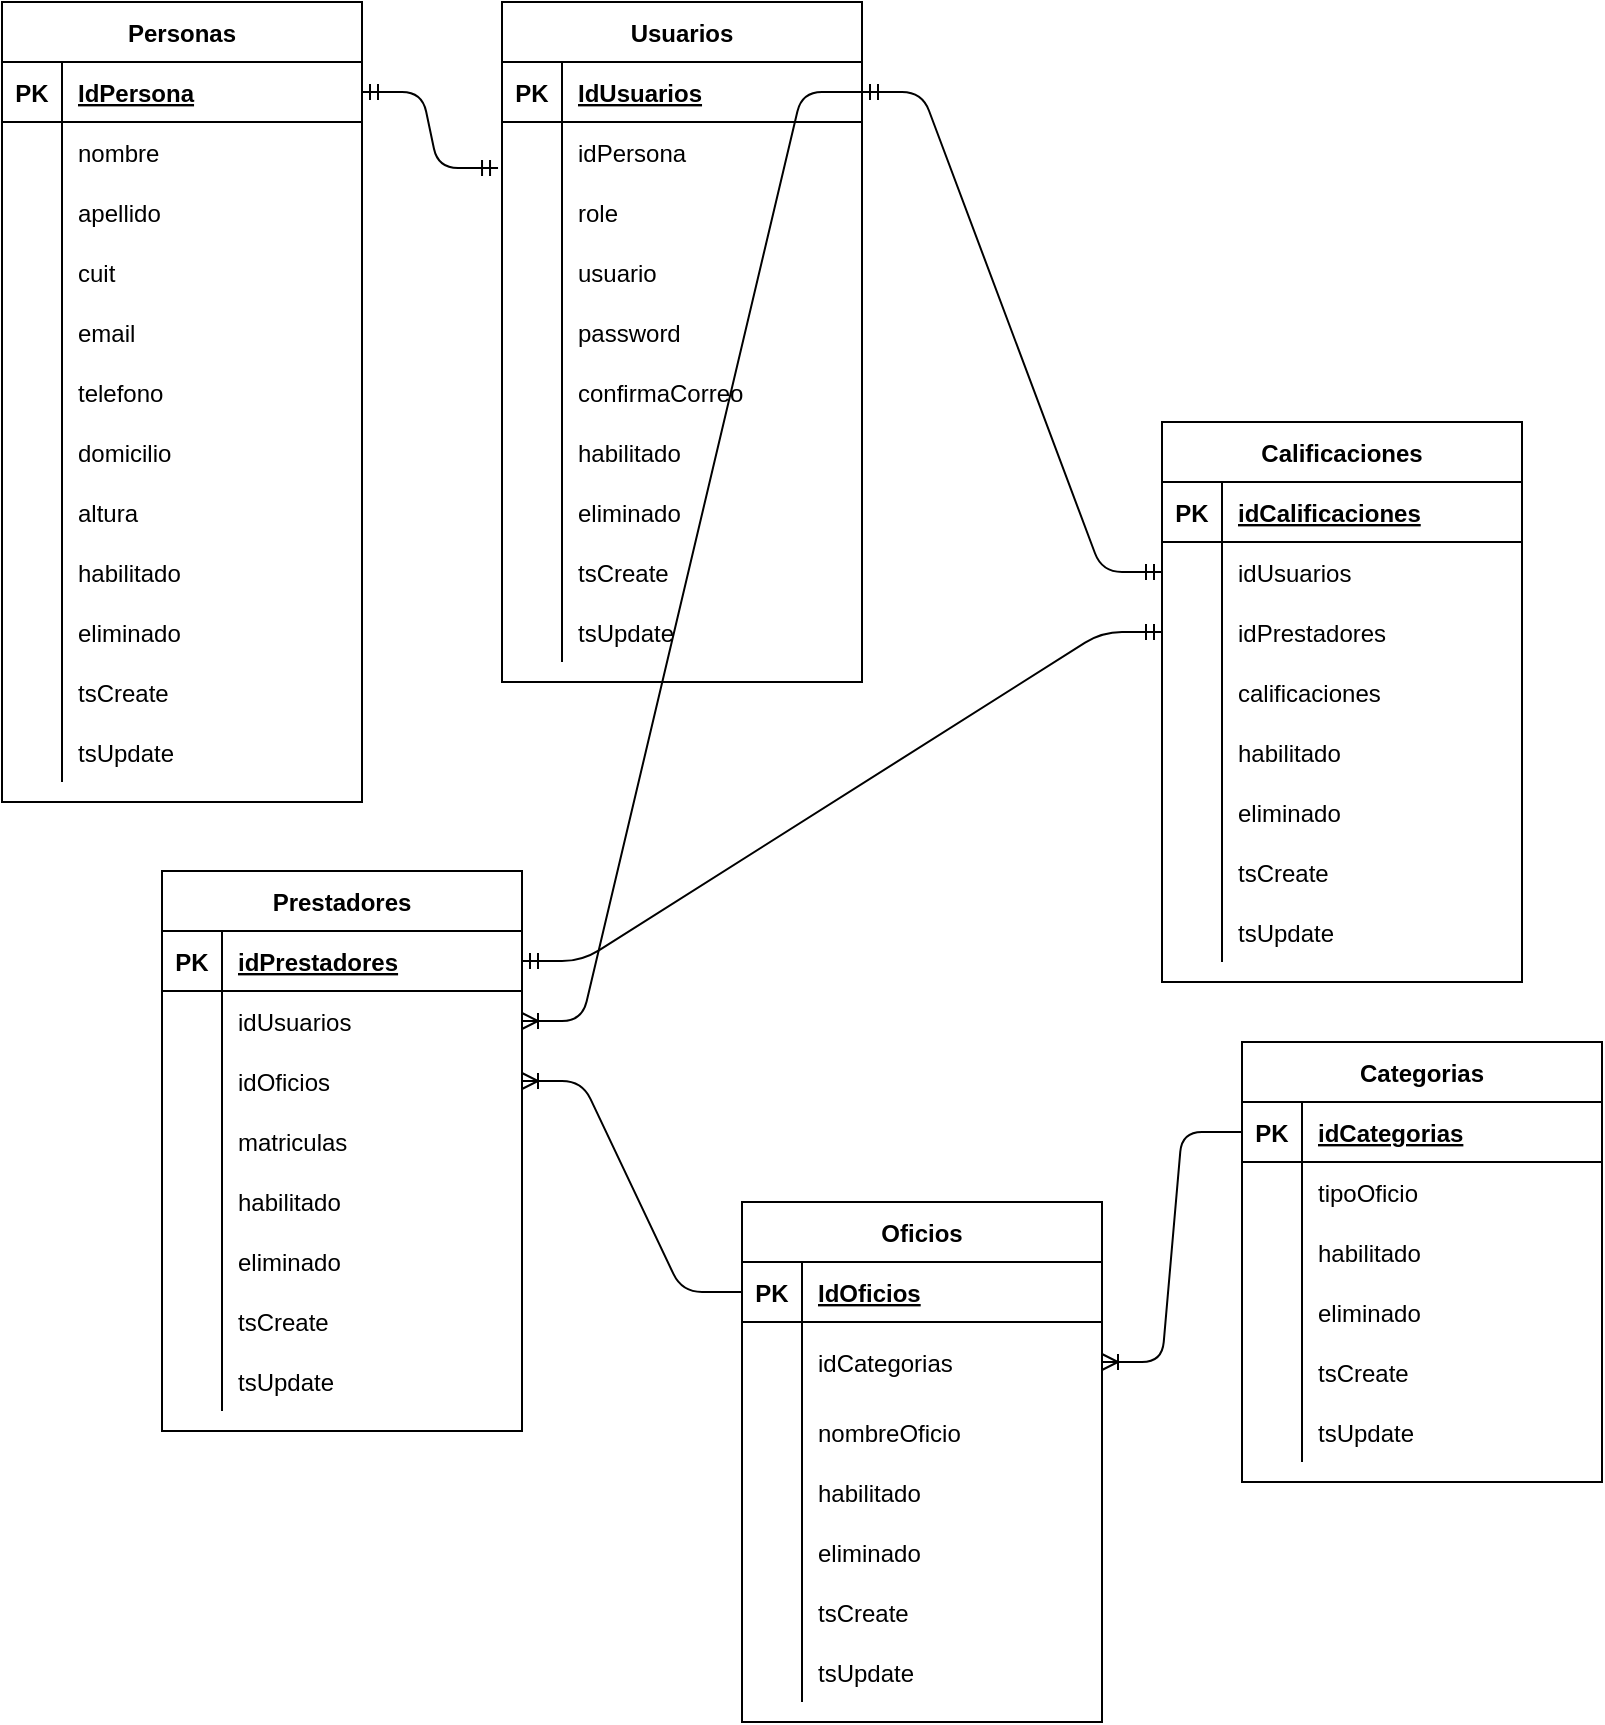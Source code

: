<mxfile version="13.7.9" type="device"><diagram id="ql0PR00mevCeCHxA01DZ" name="Page-1"><mxGraphModel dx="1136" dy="659" grid="1" gridSize="10" guides="1" tooltips="1" connect="1" arrows="1" fold="1" page="1" pageScale="1" pageWidth="827" pageHeight="1169" math="0" shadow="0"><root><mxCell id="0"/><mxCell id="1" parent="0"/><mxCell id="HSn3AcmFKeP-2-832_zC-177" value="" style="edgeStyle=entityRelationEdgeStyle;fontSize=12;html=1;endArrow=ERmandOne;startArrow=ERmandOne;exitX=1;exitY=0.5;exitDx=0;exitDy=0;entryX=-0.011;entryY=0.767;entryDx=0;entryDy=0;entryPerimeter=0;" parent="1" source="HSn3AcmFKeP-2-832_zC-3" target="HSn3AcmFKeP-2-832_zC-53" edge="1"><mxGeometry width="100" height="100" relative="1" as="geometry"><mxPoint x="360" y="580" as="sourcePoint"/><mxPoint x="460" y="480" as="targetPoint"/></mxGeometry></mxCell><mxCell id="HSn3AcmFKeP-2-832_zC-2" value="Personas" style="shape=table;startSize=30;container=1;collapsible=1;childLayout=tableLayout;fixedRows=1;rowLines=0;fontStyle=1;align=center;resizeLast=1;" parent="1" vertex="1"><mxGeometry x="20" y="10" width="180" height="400" as="geometry"/></mxCell><mxCell id="HSn3AcmFKeP-2-832_zC-3" value="" style="shape=partialRectangle;collapsible=0;dropTarget=0;pointerEvents=0;fillColor=none;top=0;left=0;bottom=1;right=0;points=[[0,0.5],[1,0.5]];portConstraint=eastwest;" parent="HSn3AcmFKeP-2-832_zC-2" vertex="1"><mxGeometry y="30" width="180" height="30" as="geometry"/></mxCell><mxCell id="HSn3AcmFKeP-2-832_zC-4" value="PK" style="shape=partialRectangle;connectable=0;fillColor=none;top=0;left=0;bottom=0;right=0;fontStyle=1;overflow=hidden;" parent="HSn3AcmFKeP-2-832_zC-3" vertex="1"><mxGeometry width="30" height="30" as="geometry"/></mxCell><mxCell id="HSn3AcmFKeP-2-832_zC-5" value="IdPersona" style="shape=partialRectangle;connectable=0;fillColor=none;top=0;left=0;bottom=0;right=0;align=left;spacingLeft=6;fontStyle=5;overflow=hidden;" parent="HSn3AcmFKeP-2-832_zC-3" vertex="1"><mxGeometry x="30" width="150" height="30" as="geometry"/></mxCell><mxCell id="HSn3AcmFKeP-2-832_zC-6" value="" style="shape=partialRectangle;collapsible=0;dropTarget=0;pointerEvents=0;fillColor=none;top=0;left=0;bottom=0;right=0;points=[[0,0.5],[1,0.5]];portConstraint=eastwest;" parent="HSn3AcmFKeP-2-832_zC-2" vertex="1"><mxGeometry y="60" width="180" height="30" as="geometry"/></mxCell><mxCell id="HSn3AcmFKeP-2-832_zC-7" value="" style="shape=partialRectangle;connectable=0;fillColor=none;top=0;left=0;bottom=0;right=0;editable=1;overflow=hidden;" parent="HSn3AcmFKeP-2-832_zC-6" vertex="1"><mxGeometry width="30" height="30" as="geometry"/></mxCell><mxCell id="HSn3AcmFKeP-2-832_zC-8" value="nombre" style="shape=partialRectangle;connectable=0;fillColor=none;top=0;left=0;bottom=0;right=0;align=left;spacingLeft=6;overflow=hidden;" parent="HSn3AcmFKeP-2-832_zC-6" vertex="1"><mxGeometry x="30" width="150" height="30" as="geometry"/></mxCell><mxCell id="HSn3AcmFKeP-2-832_zC-9" value="" style="shape=partialRectangle;collapsible=0;dropTarget=0;pointerEvents=0;fillColor=none;top=0;left=0;bottom=0;right=0;points=[[0,0.5],[1,0.5]];portConstraint=eastwest;" parent="HSn3AcmFKeP-2-832_zC-2" vertex="1"><mxGeometry y="90" width="180" height="30" as="geometry"/></mxCell><mxCell id="HSn3AcmFKeP-2-832_zC-10" value="" style="shape=partialRectangle;connectable=0;fillColor=none;top=0;left=0;bottom=0;right=0;editable=1;overflow=hidden;" parent="HSn3AcmFKeP-2-832_zC-9" vertex="1"><mxGeometry width="30" height="30" as="geometry"/></mxCell><mxCell id="HSn3AcmFKeP-2-832_zC-11" value="apellido" style="shape=partialRectangle;connectable=0;fillColor=none;top=0;left=0;bottom=0;right=0;align=left;spacingLeft=6;overflow=hidden;" parent="HSn3AcmFKeP-2-832_zC-9" vertex="1"><mxGeometry x="30" width="150" height="30" as="geometry"/></mxCell><mxCell id="Vcn-xQZLvSNArh7UvwFW-109" value="" style="shape=partialRectangle;collapsible=0;dropTarget=0;pointerEvents=0;fillColor=none;top=0;left=0;bottom=0;right=0;points=[[0,0.5],[1,0.5]];portConstraint=eastwest;" vertex="1" parent="HSn3AcmFKeP-2-832_zC-2"><mxGeometry y="120" width="180" height="30" as="geometry"/></mxCell><mxCell id="Vcn-xQZLvSNArh7UvwFW-110" value="" style="shape=partialRectangle;connectable=0;fillColor=none;top=0;left=0;bottom=0;right=0;editable=1;overflow=hidden;" vertex="1" parent="Vcn-xQZLvSNArh7UvwFW-109"><mxGeometry width="30" height="30" as="geometry"/></mxCell><mxCell id="Vcn-xQZLvSNArh7UvwFW-111" value="cuit" style="shape=partialRectangle;connectable=0;fillColor=none;top=0;left=0;bottom=0;right=0;align=left;spacingLeft=6;overflow=hidden;" vertex="1" parent="Vcn-xQZLvSNArh7UvwFW-109"><mxGeometry x="30" width="150" height="30" as="geometry"/></mxCell><mxCell id="HSn3AcmFKeP-2-832_zC-12" value="" style="shape=partialRectangle;collapsible=0;dropTarget=0;pointerEvents=0;fillColor=none;top=0;left=0;bottom=0;right=0;points=[[0,0.5],[1,0.5]];portConstraint=eastwest;" parent="HSn3AcmFKeP-2-832_zC-2" vertex="1"><mxGeometry y="150" width="180" height="30" as="geometry"/></mxCell><mxCell id="HSn3AcmFKeP-2-832_zC-13" value="" style="shape=partialRectangle;connectable=0;fillColor=none;top=0;left=0;bottom=0;right=0;editable=1;overflow=hidden;" parent="HSn3AcmFKeP-2-832_zC-12" vertex="1"><mxGeometry width="30" height="30" as="geometry"/></mxCell><mxCell id="HSn3AcmFKeP-2-832_zC-14" value="email" style="shape=partialRectangle;connectable=0;fillColor=none;top=0;left=0;bottom=0;right=0;align=left;spacingLeft=6;overflow=hidden;" parent="HSn3AcmFKeP-2-832_zC-12" vertex="1"><mxGeometry x="30" width="150" height="30" as="geometry"/></mxCell><mxCell id="HSn3AcmFKeP-2-832_zC-15" value="" style="shape=partialRectangle;collapsible=0;dropTarget=0;pointerEvents=0;fillColor=none;top=0;left=0;bottom=0;right=0;points=[[0,0.5],[1,0.5]];portConstraint=eastwest;" parent="HSn3AcmFKeP-2-832_zC-2" vertex="1"><mxGeometry y="180" width="180" height="30" as="geometry"/></mxCell><mxCell id="HSn3AcmFKeP-2-832_zC-16" value="" style="shape=partialRectangle;connectable=0;fillColor=none;top=0;left=0;bottom=0;right=0;editable=1;overflow=hidden;" parent="HSn3AcmFKeP-2-832_zC-15" vertex="1"><mxGeometry width="30" height="30" as="geometry"/></mxCell><mxCell id="HSn3AcmFKeP-2-832_zC-17" value="telefono" style="shape=partialRectangle;connectable=0;fillColor=none;top=0;left=0;bottom=0;right=0;align=left;spacingLeft=6;overflow=hidden;" parent="HSn3AcmFKeP-2-832_zC-15" vertex="1"><mxGeometry x="30" width="150" height="30" as="geometry"/></mxCell><mxCell id="HSn3AcmFKeP-2-832_zC-34" value="" style="shape=partialRectangle;collapsible=0;dropTarget=0;pointerEvents=0;fillColor=none;top=0;left=0;bottom=0;right=0;points=[[0,0.5],[1,0.5]];portConstraint=eastwest;" parent="HSn3AcmFKeP-2-832_zC-2" vertex="1"><mxGeometry y="210" width="180" height="30" as="geometry"/></mxCell><mxCell id="HSn3AcmFKeP-2-832_zC-35" value="" style="shape=partialRectangle;connectable=0;fillColor=none;top=0;left=0;bottom=0;right=0;editable=1;overflow=hidden;" parent="HSn3AcmFKeP-2-832_zC-34" vertex="1"><mxGeometry width="30" height="30" as="geometry"/></mxCell><mxCell id="HSn3AcmFKeP-2-832_zC-36" value="domicilio" style="shape=partialRectangle;connectable=0;fillColor=none;top=0;left=0;bottom=0;right=0;align=left;spacingLeft=6;overflow=hidden;" parent="HSn3AcmFKeP-2-832_zC-34" vertex="1"><mxGeometry x="30" width="150" height="30" as="geometry"/></mxCell><mxCell id="Vcn-xQZLvSNArh7UvwFW-31" value="" style="shape=partialRectangle;collapsible=0;dropTarget=0;pointerEvents=0;fillColor=none;top=0;left=0;bottom=0;right=0;points=[[0,0.5],[1,0.5]];portConstraint=eastwest;" vertex="1" parent="HSn3AcmFKeP-2-832_zC-2"><mxGeometry y="240" width="180" height="30" as="geometry"/></mxCell><mxCell id="Vcn-xQZLvSNArh7UvwFW-32" value="" style="shape=partialRectangle;connectable=0;fillColor=none;top=0;left=0;bottom=0;right=0;editable=1;overflow=hidden;" vertex="1" parent="Vcn-xQZLvSNArh7UvwFW-31"><mxGeometry width="30" height="30" as="geometry"/></mxCell><mxCell id="Vcn-xQZLvSNArh7UvwFW-33" value="altura" style="shape=partialRectangle;connectable=0;fillColor=none;top=0;left=0;bottom=0;right=0;align=left;spacingLeft=6;overflow=hidden;" vertex="1" parent="Vcn-xQZLvSNArh7UvwFW-31"><mxGeometry x="30" width="150" height="30" as="geometry"/></mxCell><mxCell id="HSn3AcmFKeP-2-832_zC-80" value="" style="shape=partialRectangle;collapsible=0;dropTarget=0;pointerEvents=0;fillColor=none;top=0;left=0;bottom=0;right=0;points=[[0,0.5],[1,0.5]];portConstraint=eastwest;" parent="HSn3AcmFKeP-2-832_zC-2" vertex="1"><mxGeometry y="270" width="180" height="30" as="geometry"/></mxCell><mxCell id="HSn3AcmFKeP-2-832_zC-81" value="" style="shape=partialRectangle;connectable=0;fillColor=none;top=0;left=0;bottom=0;right=0;editable=1;overflow=hidden;" parent="HSn3AcmFKeP-2-832_zC-80" vertex="1"><mxGeometry width="30" height="30" as="geometry"/></mxCell><mxCell id="HSn3AcmFKeP-2-832_zC-82" value="habilitado" style="shape=partialRectangle;connectable=0;fillColor=none;top=0;left=0;bottom=0;right=0;align=left;spacingLeft=6;overflow=hidden;" parent="HSn3AcmFKeP-2-832_zC-80" vertex="1"><mxGeometry x="30" width="150" height="30" as="geometry"/></mxCell><mxCell id="HSn3AcmFKeP-2-832_zC-37" value="" style="shape=partialRectangle;collapsible=0;dropTarget=0;pointerEvents=0;fillColor=none;top=0;left=0;bottom=0;right=0;points=[[0,0.5],[1,0.5]];portConstraint=eastwest;" parent="HSn3AcmFKeP-2-832_zC-2" vertex="1"><mxGeometry y="300" width="180" height="30" as="geometry"/></mxCell><mxCell id="HSn3AcmFKeP-2-832_zC-38" value="" style="shape=partialRectangle;connectable=0;fillColor=none;top=0;left=0;bottom=0;right=0;editable=1;overflow=hidden;" parent="HSn3AcmFKeP-2-832_zC-37" vertex="1"><mxGeometry width="30" height="30" as="geometry"/></mxCell><mxCell id="HSn3AcmFKeP-2-832_zC-39" value="eliminado" style="shape=partialRectangle;connectable=0;fillColor=none;top=0;left=0;bottom=0;right=0;align=left;spacingLeft=6;overflow=hidden;" parent="HSn3AcmFKeP-2-832_zC-37" vertex="1"><mxGeometry x="30" width="150" height="30" as="geometry"/></mxCell><mxCell id="HSn3AcmFKeP-2-832_zC-40" value="" style="shape=partialRectangle;collapsible=0;dropTarget=0;pointerEvents=0;fillColor=none;top=0;left=0;bottom=0;right=0;points=[[0,0.5],[1,0.5]];portConstraint=eastwest;" parent="HSn3AcmFKeP-2-832_zC-2" vertex="1"><mxGeometry y="330" width="180" height="30" as="geometry"/></mxCell><mxCell id="HSn3AcmFKeP-2-832_zC-41" value="" style="shape=partialRectangle;connectable=0;fillColor=none;top=0;left=0;bottom=0;right=0;editable=1;overflow=hidden;" parent="HSn3AcmFKeP-2-832_zC-40" vertex="1"><mxGeometry width="30" height="30" as="geometry"/></mxCell><mxCell id="HSn3AcmFKeP-2-832_zC-42" value="tsCreate" style="shape=partialRectangle;connectable=0;fillColor=none;top=0;left=0;bottom=0;right=0;align=left;spacingLeft=6;overflow=hidden;" parent="HSn3AcmFKeP-2-832_zC-40" vertex="1"><mxGeometry x="30" width="150" height="30" as="geometry"/></mxCell><mxCell id="HSn3AcmFKeP-2-832_zC-43" value="" style="shape=partialRectangle;collapsible=0;dropTarget=0;pointerEvents=0;fillColor=none;top=0;left=0;bottom=0;right=0;points=[[0,0.5],[1,0.5]];portConstraint=eastwest;" parent="HSn3AcmFKeP-2-832_zC-2" vertex="1"><mxGeometry y="360" width="180" height="30" as="geometry"/></mxCell><mxCell id="HSn3AcmFKeP-2-832_zC-44" value="" style="shape=partialRectangle;connectable=0;fillColor=none;top=0;left=0;bottom=0;right=0;editable=1;overflow=hidden;" parent="HSn3AcmFKeP-2-832_zC-43" vertex="1"><mxGeometry width="30" height="30" as="geometry"/></mxCell><mxCell id="HSn3AcmFKeP-2-832_zC-45" value="tsUpdate" style="shape=partialRectangle;connectable=0;fillColor=none;top=0;left=0;bottom=0;right=0;align=left;spacingLeft=6;overflow=hidden;" parent="HSn3AcmFKeP-2-832_zC-43" vertex="1"><mxGeometry x="30" width="150" height="30" as="geometry"/></mxCell><mxCell id="HSn3AcmFKeP-2-832_zC-49" value="Usuarios" style="shape=table;startSize=30;container=1;collapsible=1;childLayout=tableLayout;fixedRows=1;rowLines=0;fontStyle=1;align=center;resizeLast=1;" parent="1" vertex="1"><mxGeometry x="270" y="10" width="180" height="340" as="geometry"/></mxCell><mxCell id="HSn3AcmFKeP-2-832_zC-50" value="" style="shape=partialRectangle;collapsible=0;dropTarget=0;pointerEvents=0;fillColor=none;top=0;left=0;bottom=1;right=0;points=[[0,0.5],[1,0.5]];portConstraint=eastwest;" parent="HSn3AcmFKeP-2-832_zC-49" vertex="1"><mxGeometry y="30" width="180" height="30" as="geometry"/></mxCell><mxCell id="HSn3AcmFKeP-2-832_zC-51" value="PK" style="shape=partialRectangle;connectable=0;fillColor=none;top=0;left=0;bottom=0;right=0;fontStyle=1;overflow=hidden;" parent="HSn3AcmFKeP-2-832_zC-50" vertex="1"><mxGeometry width="30" height="30" as="geometry"/></mxCell><mxCell id="HSn3AcmFKeP-2-832_zC-52" value="IdUsuarios" style="shape=partialRectangle;connectable=0;fillColor=none;top=0;left=0;bottom=0;right=0;align=left;spacingLeft=6;fontStyle=5;overflow=hidden;" parent="HSn3AcmFKeP-2-832_zC-50" vertex="1"><mxGeometry x="30" width="150" height="30" as="geometry"/></mxCell><mxCell id="HSn3AcmFKeP-2-832_zC-53" value="" style="shape=partialRectangle;collapsible=0;dropTarget=0;pointerEvents=0;fillColor=none;top=0;left=0;bottom=0;right=0;points=[[0,0.5],[1,0.5]];portConstraint=eastwest;" parent="HSn3AcmFKeP-2-832_zC-49" vertex="1"><mxGeometry y="60" width="180" height="30" as="geometry"/></mxCell><mxCell id="HSn3AcmFKeP-2-832_zC-54" value="" style="shape=partialRectangle;connectable=0;fillColor=none;top=0;left=0;bottom=0;right=0;editable=1;overflow=hidden;" parent="HSn3AcmFKeP-2-832_zC-53" vertex="1"><mxGeometry width="30" height="30" as="geometry"/></mxCell><mxCell id="HSn3AcmFKeP-2-832_zC-55" value="idPersona" style="shape=partialRectangle;connectable=0;fillColor=none;top=0;left=0;bottom=0;right=0;align=left;spacingLeft=6;overflow=hidden;" parent="HSn3AcmFKeP-2-832_zC-53" vertex="1"><mxGeometry x="30" width="150" height="30" as="geometry"/></mxCell><mxCell id="HSn3AcmFKeP-2-832_zC-56" value="" style="shape=partialRectangle;collapsible=0;dropTarget=0;pointerEvents=0;fillColor=none;top=0;left=0;bottom=0;right=0;points=[[0,0.5],[1,0.5]];portConstraint=eastwest;" parent="HSn3AcmFKeP-2-832_zC-49" vertex="1"><mxGeometry y="90" width="180" height="30" as="geometry"/></mxCell><mxCell id="HSn3AcmFKeP-2-832_zC-57" value="" style="shape=partialRectangle;connectable=0;fillColor=none;top=0;left=0;bottom=0;right=0;editable=1;overflow=hidden;" parent="HSn3AcmFKeP-2-832_zC-56" vertex="1"><mxGeometry width="30" height="30" as="geometry"/></mxCell><mxCell id="HSn3AcmFKeP-2-832_zC-58" value="role" style="shape=partialRectangle;connectable=0;fillColor=none;top=0;left=0;bottom=0;right=0;align=left;spacingLeft=6;overflow=hidden;" parent="HSn3AcmFKeP-2-832_zC-56" vertex="1"><mxGeometry x="30" width="150" height="30" as="geometry"/></mxCell><mxCell id="HSn3AcmFKeP-2-832_zC-59" value="" style="shape=partialRectangle;collapsible=0;dropTarget=0;pointerEvents=0;fillColor=none;top=0;left=0;bottom=0;right=0;points=[[0,0.5],[1,0.5]];portConstraint=eastwest;" parent="HSn3AcmFKeP-2-832_zC-49" vertex="1"><mxGeometry y="120" width="180" height="30" as="geometry"/></mxCell><mxCell id="HSn3AcmFKeP-2-832_zC-60" value="" style="shape=partialRectangle;connectable=0;fillColor=none;top=0;left=0;bottom=0;right=0;editable=1;overflow=hidden;" parent="HSn3AcmFKeP-2-832_zC-59" vertex="1"><mxGeometry width="30" height="30" as="geometry"/></mxCell><mxCell id="HSn3AcmFKeP-2-832_zC-61" value="usuario" style="shape=partialRectangle;connectable=0;fillColor=none;top=0;left=0;bottom=0;right=0;align=left;spacingLeft=6;overflow=hidden;" parent="HSn3AcmFKeP-2-832_zC-59" vertex="1"><mxGeometry x="30" width="150" height="30" as="geometry"/></mxCell><mxCell id="HSn3AcmFKeP-2-832_zC-62" value="" style="shape=partialRectangle;collapsible=0;dropTarget=0;pointerEvents=0;fillColor=none;top=0;left=0;bottom=0;right=0;points=[[0,0.5],[1,0.5]];portConstraint=eastwest;" parent="HSn3AcmFKeP-2-832_zC-49" vertex="1"><mxGeometry y="150" width="180" height="30" as="geometry"/></mxCell><mxCell id="HSn3AcmFKeP-2-832_zC-63" value="" style="shape=partialRectangle;connectable=0;fillColor=none;top=0;left=0;bottom=0;right=0;editable=1;overflow=hidden;" parent="HSn3AcmFKeP-2-832_zC-62" vertex="1"><mxGeometry width="30" height="30" as="geometry"/></mxCell><mxCell id="HSn3AcmFKeP-2-832_zC-64" value="password" style="shape=partialRectangle;connectable=0;fillColor=none;top=0;left=0;bottom=0;right=0;align=left;spacingLeft=6;overflow=hidden;" parent="HSn3AcmFKeP-2-832_zC-62" vertex="1"><mxGeometry x="30" width="150" height="30" as="geometry"/></mxCell><mxCell id="HSn3AcmFKeP-2-832_zC-65" value="" style="shape=partialRectangle;collapsible=0;dropTarget=0;pointerEvents=0;fillColor=none;top=0;left=0;bottom=0;right=0;points=[[0,0.5],[1,0.5]];portConstraint=eastwest;" parent="HSn3AcmFKeP-2-832_zC-49" vertex="1"><mxGeometry y="180" width="180" height="30" as="geometry"/></mxCell><mxCell id="HSn3AcmFKeP-2-832_zC-66" value="" style="shape=partialRectangle;connectable=0;fillColor=none;top=0;left=0;bottom=0;right=0;editable=1;overflow=hidden;" parent="HSn3AcmFKeP-2-832_zC-65" vertex="1"><mxGeometry width="30" height="30" as="geometry"/></mxCell><mxCell id="HSn3AcmFKeP-2-832_zC-67" value="confirmaCorreo" style="shape=partialRectangle;connectable=0;fillColor=none;top=0;left=0;bottom=0;right=0;align=left;spacingLeft=6;overflow=hidden;" parent="HSn3AcmFKeP-2-832_zC-65" vertex="1"><mxGeometry x="30" width="150" height="30" as="geometry"/></mxCell><mxCell id="Vcn-xQZLvSNArh7UvwFW-1" value="" style="shape=partialRectangle;collapsible=0;dropTarget=0;pointerEvents=0;fillColor=none;top=0;left=0;bottom=0;right=0;points=[[0,0.5],[1,0.5]];portConstraint=eastwest;" vertex="1" parent="HSn3AcmFKeP-2-832_zC-49"><mxGeometry y="210" width="180" height="30" as="geometry"/></mxCell><mxCell id="Vcn-xQZLvSNArh7UvwFW-2" value="" style="shape=partialRectangle;connectable=0;fillColor=none;top=0;left=0;bottom=0;right=0;editable=1;overflow=hidden;" vertex="1" parent="Vcn-xQZLvSNArh7UvwFW-1"><mxGeometry width="30" height="30" as="geometry"/></mxCell><mxCell id="Vcn-xQZLvSNArh7UvwFW-3" value="habilitado" style="shape=partialRectangle;connectable=0;fillColor=none;top=0;left=0;bottom=0;right=0;align=left;spacingLeft=6;overflow=hidden;" vertex="1" parent="Vcn-xQZLvSNArh7UvwFW-1"><mxGeometry x="30" width="150" height="30" as="geometry"/></mxCell><mxCell id="HSn3AcmFKeP-2-832_zC-68" value="" style="shape=partialRectangle;collapsible=0;dropTarget=0;pointerEvents=0;fillColor=none;top=0;left=0;bottom=0;right=0;points=[[0,0.5],[1,0.5]];portConstraint=eastwest;" parent="HSn3AcmFKeP-2-832_zC-49" vertex="1"><mxGeometry y="240" width="180" height="30" as="geometry"/></mxCell><mxCell id="HSn3AcmFKeP-2-832_zC-69" value="" style="shape=partialRectangle;connectable=0;fillColor=none;top=0;left=0;bottom=0;right=0;editable=1;overflow=hidden;" parent="HSn3AcmFKeP-2-832_zC-68" vertex="1"><mxGeometry width="30" height="30" as="geometry"/></mxCell><mxCell id="HSn3AcmFKeP-2-832_zC-70" value="eliminado" style="shape=partialRectangle;connectable=0;fillColor=none;top=0;left=0;bottom=0;right=0;align=left;spacingLeft=6;overflow=hidden;" parent="HSn3AcmFKeP-2-832_zC-68" vertex="1"><mxGeometry x="30" width="150" height="30" as="geometry"/></mxCell><mxCell id="HSn3AcmFKeP-2-832_zC-71" value="" style="shape=partialRectangle;collapsible=0;dropTarget=0;pointerEvents=0;fillColor=none;top=0;left=0;bottom=0;right=0;points=[[0,0.5],[1,0.5]];portConstraint=eastwest;" parent="HSn3AcmFKeP-2-832_zC-49" vertex="1"><mxGeometry y="270" width="180" height="30" as="geometry"/></mxCell><mxCell id="HSn3AcmFKeP-2-832_zC-72" value="" style="shape=partialRectangle;connectable=0;fillColor=none;top=0;left=0;bottom=0;right=0;editable=1;overflow=hidden;" parent="HSn3AcmFKeP-2-832_zC-71" vertex="1"><mxGeometry width="30" height="30" as="geometry"/></mxCell><mxCell id="HSn3AcmFKeP-2-832_zC-73" value="tsCreate" style="shape=partialRectangle;connectable=0;fillColor=none;top=0;left=0;bottom=0;right=0;align=left;spacingLeft=6;overflow=hidden;" parent="HSn3AcmFKeP-2-832_zC-71" vertex="1"><mxGeometry x="30" width="150" height="30" as="geometry"/></mxCell><mxCell id="HSn3AcmFKeP-2-832_zC-74" value="" style="shape=partialRectangle;collapsible=0;dropTarget=0;pointerEvents=0;fillColor=none;top=0;left=0;bottom=0;right=0;points=[[0,0.5],[1,0.5]];portConstraint=eastwest;" parent="HSn3AcmFKeP-2-832_zC-49" vertex="1"><mxGeometry y="300" width="180" height="30" as="geometry"/></mxCell><mxCell id="HSn3AcmFKeP-2-832_zC-75" value="" style="shape=partialRectangle;connectable=0;fillColor=none;top=0;left=0;bottom=0;right=0;editable=1;overflow=hidden;" parent="HSn3AcmFKeP-2-832_zC-74" vertex="1"><mxGeometry width="30" height="30" as="geometry"/></mxCell><mxCell id="HSn3AcmFKeP-2-832_zC-76" value="tsUpdate" style="shape=partialRectangle;connectable=0;fillColor=none;top=0;left=0;bottom=0;right=0;align=left;spacingLeft=6;overflow=hidden;" parent="HSn3AcmFKeP-2-832_zC-74" vertex="1"><mxGeometry x="30" width="150" height="30" as="geometry"/></mxCell><mxCell id="Vcn-xQZLvSNArh7UvwFW-59" value="" style="edgeStyle=entityRelationEdgeStyle;fontSize=12;html=1;endArrow=ERoneToMany;" edge="1" parent="1" source="HSn3AcmFKeP-2-832_zC-116" target="Vcn-xQZLvSNArh7UvwFW-41"><mxGeometry width="100" height="100" relative="1" as="geometry"><mxPoint x="360" y="770" as="sourcePoint"/><mxPoint x="460" y="670" as="targetPoint"/></mxGeometry></mxCell><mxCell id="Vcn-xQZLvSNArh7UvwFW-108" value="" style="edgeStyle=entityRelationEdgeStyle;fontSize=12;html=1;endArrow=ERoneToMany;exitX=1;exitY=0.5;exitDx=0;exitDy=0;" edge="1" parent="1" source="HSn3AcmFKeP-2-832_zC-50" target="Vcn-xQZLvSNArh7UvwFW-71"><mxGeometry width="100" height="100" relative="1" as="geometry"><mxPoint x="360" y="360" as="sourcePoint"/><mxPoint x="460" y="260" as="targetPoint"/></mxGeometry></mxCell><mxCell id="Vcn-xQZLvSNArh7UvwFW-67" value="Prestadores" style="shape=table;startSize=30;container=1;collapsible=1;childLayout=tableLayout;fixedRows=1;rowLines=0;fontStyle=1;align=center;resizeLast=1;" vertex="1" parent="1"><mxGeometry x="100" y="444.5" width="180" height="280" as="geometry"/></mxCell><mxCell id="Vcn-xQZLvSNArh7UvwFW-68" value="" style="shape=partialRectangle;collapsible=0;dropTarget=0;pointerEvents=0;fillColor=none;top=0;left=0;bottom=1;right=0;points=[[0,0.5],[1,0.5]];portConstraint=eastwest;" vertex="1" parent="Vcn-xQZLvSNArh7UvwFW-67"><mxGeometry y="30" width="180" height="30" as="geometry"/></mxCell><mxCell id="Vcn-xQZLvSNArh7UvwFW-69" value="PK" style="shape=partialRectangle;connectable=0;fillColor=none;top=0;left=0;bottom=0;right=0;fontStyle=1;overflow=hidden;" vertex="1" parent="Vcn-xQZLvSNArh7UvwFW-68"><mxGeometry width="30" height="30" as="geometry"/></mxCell><mxCell id="Vcn-xQZLvSNArh7UvwFW-70" value="idPrestadores" style="shape=partialRectangle;connectable=0;fillColor=none;top=0;left=0;bottom=0;right=0;align=left;spacingLeft=6;fontStyle=5;overflow=hidden;" vertex="1" parent="Vcn-xQZLvSNArh7UvwFW-68"><mxGeometry x="30" width="150" height="30" as="geometry"/></mxCell><mxCell id="Vcn-xQZLvSNArh7UvwFW-71" value="" style="shape=partialRectangle;collapsible=0;dropTarget=0;pointerEvents=0;fillColor=none;top=0;left=0;bottom=0;right=0;points=[[0,0.5],[1,0.5]];portConstraint=eastwest;" vertex="1" parent="Vcn-xQZLvSNArh7UvwFW-67"><mxGeometry y="60" width="180" height="30" as="geometry"/></mxCell><mxCell id="Vcn-xQZLvSNArh7UvwFW-72" value="" style="shape=partialRectangle;connectable=0;fillColor=none;top=0;left=0;bottom=0;right=0;editable=1;overflow=hidden;" vertex="1" parent="Vcn-xQZLvSNArh7UvwFW-71"><mxGeometry width="30" height="30" as="geometry"/></mxCell><mxCell id="Vcn-xQZLvSNArh7UvwFW-73" value="idUsuarios" style="shape=partialRectangle;connectable=0;fillColor=none;top=0;left=0;bottom=0;right=0;align=left;spacingLeft=6;overflow=hidden;" vertex="1" parent="Vcn-xQZLvSNArh7UvwFW-71"><mxGeometry x="30" width="150" height="30" as="geometry"/></mxCell><mxCell id="Vcn-xQZLvSNArh7UvwFW-74" value="" style="shape=partialRectangle;collapsible=0;dropTarget=0;pointerEvents=0;fillColor=none;top=0;left=0;bottom=0;right=0;points=[[0,0.5],[1,0.5]];portConstraint=eastwest;" vertex="1" parent="Vcn-xQZLvSNArh7UvwFW-67"><mxGeometry y="90" width="180" height="30" as="geometry"/></mxCell><mxCell id="Vcn-xQZLvSNArh7UvwFW-75" value="" style="shape=partialRectangle;connectable=0;fillColor=none;top=0;left=0;bottom=0;right=0;editable=1;overflow=hidden;" vertex="1" parent="Vcn-xQZLvSNArh7UvwFW-74"><mxGeometry width="30" height="30" as="geometry"/></mxCell><mxCell id="Vcn-xQZLvSNArh7UvwFW-76" value="idOficios" style="shape=partialRectangle;connectable=0;fillColor=none;top=0;left=0;bottom=0;right=0;align=left;spacingLeft=6;overflow=hidden;" vertex="1" parent="Vcn-xQZLvSNArh7UvwFW-74"><mxGeometry x="30" width="150" height="30" as="geometry"/></mxCell><mxCell id="Vcn-xQZLvSNArh7UvwFW-101" value="" style="shape=partialRectangle;collapsible=0;dropTarget=0;pointerEvents=0;fillColor=none;top=0;left=0;bottom=0;right=0;points=[[0,0.5],[1,0.5]];portConstraint=eastwest;" vertex="1" parent="Vcn-xQZLvSNArh7UvwFW-67"><mxGeometry y="120" width="180" height="30" as="geometry"/></mxCell><mxCell id="Vcn-xQZLvSNArh7UvwFW-102" value="" style="shape=partialRectangle;connectable=0;fillColor=none;top=0;left=0;bottom=0;right=0;editable=1;overflow=hidden;" vertex="1" parent="Vcn-xQZLvSNArh7UvwFW-101"><mxGeometry width="30" height="30" as="geometry"/></mxCell><mxCell id="Vcn-xQZLvSNArh7UvwFW-103" value="matriculas" style="shape=partialRectangle;connectable=0;fillColor=none;top=0;left=0;bottom=0;right=0;align=left;spacingLeft=6;overflow=hidden;" vertex="1" parent="Vcn-xQZLvSNArh7UvwFW-101"><mxGeometry x="30" width="150" height="30" as="geometry"/></mxCell><mxCell id="Vcn-xQZLvSNArh7UvwFW-80" value="" style="shape=partialRectangle;collapsible=0;dropTarget=0;pointerEvents=0;fillColor=none;top=0;left=0;bottom=0;right=0;points=[[0,0.5],[1,0.5]];portConstraint=eastwest;" vertex="1" parent="Vcn-xQZLvSNArh7UvwFW-67"><mxGeometry y="150" width="180" height="30" as="geometry"/></mxCell><mxCell id="Vcn-xQZLvSNArh7UvwFW-81" value="" style="shape=partialRectangle;connectable=0;fillColor=none;top=0;left=0;bottom=0;right=0;editable=1;overflow=hidden;" vertex="1" parent="Vcn-xQZLvSNArh7UvwFW-80"><mxGeometry width="30" height="30" as="geometry"/></mxCell><mxCell id="Vcn-xQZLvSNArh7UvwFW-82" value="habilitado" style="shape=partialRectangle;connectable=0;fillColor=none;top=0;left=0;bottom=0;right=0;align=left;spacingLeft=6;overflow=hidden;" vertex="1" parent="Vcn-xQZLvSNArh7UvwFW-80"><mxGeometry x="30" width="150" height="30" as="geometry"/></mxCell><mxCell id="Vcn-xQZLvSNArh7UvwFW-83" value="" style="shape=partialRectangle;collapsible=0;dropTarget=0;pointerEvents=0;fillColor=none;top=0;left=0;bottom=0;right=0;points=[[0,0.5],[1,0.5]];portConstraint=eastwest;" vertex="1" parent="Vcn-xQZLvSNArh7UvwFW-67"><mxGeometry y="180" width="180" height="30" as="geometry"/></mxCell><mxCell id="Vcn-xQZLvSNArh7UvwFW-84" value="" style="shape=partialRectangle;connectable=0;fillColor=none;top=0;left=0;bottom=0;right=0;editable=1;overflow=hidden;" vertex="1" parent="Vcn-xQZLvSNArh7UvwFW-83"><mxGeometry width="30" height="30" as="geometry"/></mxCell><mxCell id="Vcn-xQZLvSNArh7UvwFW-85" value="eliminado" style="shape=partialRectangle;connectable=0;fillColor=none;top=0;left=0;bottom=0;right=0;align=left;spacingLeft=6;overflow=hidden;" vertex="1" parent="Vcn-xQZLvSNArh7UvwFW-83"><mxGeometry x="30" width="150" height="30" as="geometry"/></mxCell><mxCell id="Vcn-xQZLvSNArh7UvwFW-86" value="" style="shape=partialRectangle;collapsible=0;dropTarget=0;pointerEvents=0;fillColor=none;top=0;left=0;bottom=0;right=0;points=[[0,0.5],[1,0.5]];portConstraint=eastwest;" vertex="1" parent="Vcn-xQZLvSNArh7UvwFW-67"><mxGeometry y="210" width="180" height="30" as="geometry"/></mxCell><mxCell id="Vcn-xQZLvSNArh7UvwFW-87" value="" style="shape=partialRectangle;connectable=0;fillColor=none;top=0;left=0;bottom=0;right=0;editable=1;overflow=hidden;" vertex="1" parent="Vcn-xQZLvSNArh7UvwFW-86"><mxGeometry width="30" height="30" as="geometry"/></mxCell><mxCell id="Vcn-xQZLvSNArh7UvwFW-88" value="tsCreate" style="shape=partialRectangle;connectable=0;fillColor=none;top=0;left=0;bottom=0;right=0;align=left;spacingLeft=6;overflow=hidden;" vertex="1" parent="Vcn-xQZLvSNArh7UvwFW-86"><mxGeometry x="30" width="150" height="30" as="geometry"/></mxCell><mxCell id="Vcn-xQZLvSNArh7UvwFW-89" value="" style="shape=partialRectangle;collapsible=0;dropTarget=0;pointerEvents=0;fillColor=none;top=0;left=0;bottom=0;right=0;points=[[0,0.5],[1,0.5]];portConstraint=eastwest;" vertex="1" parent="Vcn-xQZLvSNArh7UvwFW-67"><mxGeometry y="240" width="180" height="30" as="geometry"/></mxCell><mxCell id="Vcn-xQZLvSNArh7UvwFW-90" value="" style="shape=partialRectangle;connectable=0;fillColor=none;top=0;left=0;bottom=0;right=0;editable=1;overflow=hidden;" vertex="1" parent="Vcn-xQZLvSNArh7UvwFW-89"><mxGeometry width="30" height="30" as="geometry"/></mxCell><mxCell id="Vcn-xQZLvSNArh7UvwFW-91" value="tsUpdate" style="shape=partialRectangle;connectable=0;fillColor=none;top=0;left=0;bottom=0;right=0;align=left;spacingLeft=6;overflow=hidden;" vertex="1" parent="Vcn-xQZLvSNArh7UvwFW-89"><mxGeometry x="30" width="150" height="30" as="geometry"/></mxCell><mxCell id="Vcn-xQZLvSNArh7UvwFW-112" value="" style="edgeStyle=entityRelationEdgeStyle;fontSize=12;html=1;endArrow=ERoneToMany;" edge="1" parent="1" source="Vcn-xQZLvSNArh7UvwFW-105" target="Vcn-xQZLvSNArh7UvwFW-74"><mxGeometry width="100" height="100" relative="1" as="geometry"><mxPoint x="360" y="740" as="sourcePoint"/><mxPoint x="460" y="640" as="targetPoint"/></mxGeometry></mxCell><mxCell id="HSn3AcmFKeP-2-832_zC-115" value="Categorias" style="shape=table;startSize=30;container=1;collapsible=1;childLayout=tableLayout;fixedRows=1;rowLines=0;fontStyle=1;align=center;resizeLast=1;" parent="1" vertex="1"><mxGeometry x="640" y="530" width="180" height="220" as="geometry"/></mxCell><mxCell id="HSn3AcmFKeP-2-832_zC-116" value="" style="shape=partialRectangle;collapsible=0;dropTarget=0;pointerEvents=0;fillColor=none;top=0;left=0;bottom=1;right=0;points=[[0,0.5],[1,0.5]];portConstraint=eastwest;" parent="HSn3AcmFKeP-2-832_zC-115" vertex="1"><mxGeometry y="30" width="180" height="30" as="geometry"/></mxCell><mxCell id="HSn3AcmFKeP-2-832_zC-117" value="PK" style="shape=partialRectangle;connectable=0;fillColor=none;top=0;left=0;bottom=0;right=0;fontStyle=1;overflow=hidden;" parent="HSn3AcmFKeP-2-832_zC-116" vertex="1"><mxGeometry width="30" height="30" as="geometry"/></mxCell><mxCell id="HSn3AcmFKeP-2-832_zC-118" value="idCategorias" style="shape=partialRectangle;connectable=0;fillColor=none;top=0;left=0;bottom=0;right=0;align=left;spacingLeft=6;fontStyle=5;overflow=hidden;" parent="HSn3AcmFKeP-2-832_zC-116" vertex="1"><mxGeometry x="30" width="150" height="30" as="geometry"/></mxCell><mxCell id="Vcn-xQZLvSNArh7UvwFW-60" value="" style="shape=partialRectangle;collapsible=0;dropTarget=0;pointerEvents=0;fillColor=none;top=0;left=0;bottom=0;right=0;points=[[0,0.5],[1,0.5]];portConstraint=eastwest;" vertex="1" parent="HSn3AcmFKeP-2-832_zC-115"><mxGeometry y="60" width="180" height="30" as="geometry"/></mxCell><mxCell id="Vcn-xQZLvSNArh7UvwFW-61" value="" style="shape=partialRectangle;connectable=0;fillColor=none;top=0;left=0;bottom=0;right=0;editable=1;overflow=hidden;" vertex="1" parent="Vcn-xQZLvSNArh7UvwFW-60"><mxGeometry width="30" height="30" as="geometry"/></mxCell><mxCell id="Vcn-xQZLvSNArh7UvwFW-62" value="tipoOficio" style="shape=partialRectangle;connectable=0;fillColor=none;top=0;left=0;bottom=0;right=0;align=left;spacingLeft=6;overflow=hidden;" vertex="1" parent="Vcn-xQZLvSNArh7UvwFW-60"><mxGeometry x="30" width="150" height="30" as="geometry"/></mxCell><mxCell id="HSn3AcmFKeP-2-832_zC-131" value="" style="shape=partialRectangle;collapsible=0;dropTarget=0;pointerEvents=0;fillColor=none;top=0;left=0;bottom=0;right=0;points=[[0,0.5],[1,0.5]];portConstraint=eastwest;" parent="HSn3AcmFKeP-2-832_zC-115" vertex="1"><mxGeometry y="90" width="180" height="30" as="geometry"/></mxCell><mxCell id="HSn3AcmFKeP-2-832_zC-132" value="" style="shape=partialRectangle;connectable=0;fillColor=none;top=0;left=0;bottom=0;right=0;editable=1;overflow=hidden;" parent="HSn3AcmFKeP-2-832_zC-131" vertex="1"><mxGeometry width="30" height="30" as="geometry"/></mxCell><mxCell id="HSn3AcmFKeP-2-832_zC-133" value="habilitado" style="shape=partialRectangle;connectable=0;fillColor=none;top=0;left=0;bottom=0;right=0;align=left;spacingLeft=6;overflow=hidden;" parent="HSn3AcmFKeP-2-832_zC-131" vertex="1"><mxGeometry x="30" width="150" height="30" as="geometry"/></mxCell><mxCell id="HSn3AcmFKeP-2-832_zC-134" value="" style="shape=partialRectangle;collapsible=0;dropTarget=0;pointerEvents=0;fillColor=none;top=0;left=0;bottom=0;right=0;points=[[0,0.5],[1,0.5]];portConstraint=eastwest;" parent="HSn3AcmFKeP-2-832_zC-115" vertex="1"><mxGeometry y="120" width="180" height="30" as="geometry"/></mxCell><mxCell id="HSn3AcmFKeP-2-832_zC-135" value="" style="shape=partialRectangle;connectable=0;fillColor=none;top=0;left=0;bottom=0;right=0;editable=1;overflow=hidden;" parent="HSn3AcmFKeP-2-832_zC-134" vertex="1"><mxGeometry width="30" height="30" as="geometry"/></mxCell><mxCell id="HSn3AcmFKeP-2-832_zC-136" value="eliminado" style="shape=partialRectangle;connectable=0;fillColor=none;top=0;left=0;bottom=0;right=0;align=left;spacingLeft=6;overflow=hidden;" parent="HSn3AcmFKeP-2-832_zC-134" vertex="1"><mxGeometry x="30" width="150" height="30" as="geometry"/></mxCell><mxCell id="HSn3AcmFKeP-2-832_zC-137" value="" style="shape=partialRectangle;collapsible=0;dropTarget=0;pointerEvents=0;fillColor=none;top=0;left=0;bottom=0;right=0;points=[[0,0.5],[1,0.5]];portConstraint=eastwest;" parent="HSn3AcmFKeP-2-832_zC-115" vertex="1"><mxGeometry y="150" width="180" height="30" as="geometry"/></mxCell><mxCell id="HSn3AcmFKeP-2-832_zC-138" value="" style="shape=partialRectangle;connectable=0;fillColor=none;top=0;left=0;bottom=0;right=0;editable=1;overflow=hidden;" parent="HSn3AcmFKeP-2-832_zC-137" vertex="1"><mxGeometry width="30" height="30" as="geometry"/></mxCell><mxCell id="HSn3AcmFKeP-2-832_zC-139" value="tsCreate" style="shape=partialRectangle;connectable=0;fillColor=none;top=0;left=0;bottom=0;right=0;align=left;spacingLeft=6;overflow=hidden;" parent="HSn3AcmFKeP-2-832_zC-137" vertex="1"><mxGeometry x="30" width="150" height="30" as="geometry"/></mxCell><mxCell id="HSn3AcmFKeP-2-832_zC-140" value="" style="shape=partialRectangle;collapsible=0;dropTarget=0;pointerEvents=0;fillColor=none;top=0;left=0;bottom=0;right=0;points=[[0,0.5],[1,0.5]];portConstraint=eastwest;" parent="HSn3AcmFKeP-2-832_zC-115" vertex="1"><mxGeometry y="180" width="180" height="30" as="geometry"/></mxCell><mxCell id="HSn3AcmFKeP-2-832_zC-141" value="" style="shape=partialRectangle;connectable=0;fillColor=none;top=0;left=0;bottom=0;right=0;editable=1;overflow=hidden;" parent="HSn3AcmFKeP-2-832_zC-140" vertex="1"><mxGeometry width="30" height="30" as="geometry"/></mxCell><mxCell id="HSn3AcmFKeP-2-832_zC-142" value="tsUpdate" style="shape=partialRectangle;connectable=0;fillColor=none;top=0;left=0;bottom=0;right=0;align=left;spacingLeft=6;overflow=hidden;" parent="HSn3AcmFKeP-2-832_zC-140" vertex="1"><mxGeometry x="30" width="150" height="30" as="geometry"/></mxCell><mxCell id="Vcn-xQZLvSNArh7UvwFW-37" value="Oficios" style="shape=table;startSize=30;container=1;collapsible=1;childLayout=tableLayout;fixedRows=1;rowLines=0;fontStyle=1;align=center;resizeLast=1;" vertex="1" parent="1"><mxGeometry x="390" y="610" width="180" height="260" as="geometry"/></mxCell><mxCell id="Vcn-xQZLvSNArh7UvwFW-105" value="" style="shape=partialRectangle;collapsible=0;dropTarget=0;pointerEvents=0;fillColor=none;top=0;left=0;bottom=1;right=0;points=[[0,0.5],[1,0.5]];portConstraint=eastwest;" vertex="1" parent="Vcn-xQZLvSNArh7UvwFW-37"><mxGeometry y="30" width="180" height="30" as="geometry"/></mxCell><mxCell id="Vcn-xQZLvSNArh7UvwFW-106" value="PK" style="shape=partialRectangle;connectable=0;fillColor=none;top=0;left=0;bottom=0;right=0;fontStyle=1;overflow=hidden;" vertex="1" parent="Vcn-xQZLvSNArh7UvwFW-105"><mxGeometry width="30" height="30" as="geometry"/></mxCell><mxCell id="Vcn-xQZLvSNArh7UvwFW-107" value="IdOficios" style="shape=partialRectangle;connectable=0;fillColor=none;top=0;left=0;bottom=0;right=0;align=left;spacingLeft=6;fontStyle=5;overflow=hidden;" vertex="1" parent="Vcn-xQZLvSNArh7UvwFW-105"><mxGeometry x="30" width="150" height="30" as="geometry"/></mxCell><mxCell id="Vcn-xQZLvSNArh7UvwFW-41" value="" style="shape=partialRectangle;collapsible=0;dropTarget=0;pointerEvents=0;fillColor=none;top=0;left=0;bottom=0;right=0;points=[[0,0.5],[1,0.5]];portConstraint=eastwest;" vertex="1" parent="Vcn-xQZLvSNArh7UvwFW-37"><mxGeometry y="60" width="180" height="40" as="geometry"/></mxCell><mxCell id="Vcn-xQZLvSNArh7UvwFW-42" value="" style="shape=partialRectangle;connectable=0;fillColor=none;top=0;left=0;bottom=0;right=0;editable=1;overflow=hidden;" vertex="1" parent="Vcn-xQZLvSNArh7UvwFW-41"><mxGeometry width="30" height="40" as="geometry"/></mxCell><mxCell id="Vcn-xQZLvSNArh7UvwFW-43" value="idCategorias" style="shape=partialRectangle;connectable=0;fillColor=none;top=0;left=0;bottom=0;right=0;align=left;spacingLeft=6;overflow=hidden;" vertex="1" parent="Vcn-xQZLvSNArh7UvwFW-41"><mxGeometry x="30" width="150" height="40" as="geometry"/></mxCell><mxCell id="Vcn-xQZLvSNArh7UvwFW-44" value="" style="shape=partialRectangle;collapsible=0;dropTarget=0;pointerEvents=0;fillColor=none;top=0;left=0;bottom=0;right=0;points=[[0,0.5],[1,0.5]];portConstraint=eastwest;" vertex="1" parent="Vcn-xQZLvSNArh7UvwFW-37"><mxGeometry y="100" width="180" height="30" as="geometry"/></mxCell><mxCell id="Vcn-xQZLvSNArh7UvwFW-45" value="" style="shape=partialRectangle;connectable=0;fillColor=none;top=0;left=0;bottom=0;right=0;editable=1;overflow=hidden;" vertex="1" parent="Vcn-xQZLvSNArh7UvwFW-44"><mxGeometry width="30" height="30" as="geometry"/></mxCell><mxCell id="Vcn-xQZLvSNArh7UvwFW-46" value="nombreOficio" style="shape=partialRectangle;connectable=0;fillColor=none;top=0;left=0;bottom=0;right=0;align=left;spacingLeft=6;overflow=hidden;" vertex="1" parent="Vcn-xQZLvSNArh7UvwFW-44"><mxGeometry x="30" width="150" height="30" as="geometry"/></mxCell><mxCell id="Vcn-xQZLvSNArh7UvwFW-47" value="" style="shape=partialRectangle;collapsible=0;dropTarget=0;pointerEvents=0;fillColor=none;top=0;left=0;bottom=0;right=0;points=[[0,0.5],[1,0.5]];portConstraint=eastwest;" vertex="1" parent="Vcn-xQZLvSNArh7UvwFW-37"><mxGeometry y="130" width="180" height="30" as="geometry"/></mxCell><mxCell id="Vcn-xQZLvSNArh7UvwFW-48" value="" style="shape=partialRectangle;connectable=0;fillColor=none;top=0;left=0;bottom=0;right=0;editable=1;overflow=hidden;" vertex="1" parent="Vcn-xQZLvSNArh7UvwFW-47"><mxGeometry width="30" height="30" as="geometry"/></mxCell><mxCell id="Vcn-xQZLvSNArh7UvwFW-49" value="habilitado" style="shape=partialRectangle;connectable=0;fillColor=none;top=0;left=0;bottom=0;right=0;align=left;spacingLeft=6;overflow=hidden;" vertex="1" parent="Vcn-xQZLvSNArh7UvwFW-47"><mxGeometry x="30" width="150" height="30" as="geometry"/></mxCell><mxCell id="Vcn-xQZLvSNArh7UvwFW-50" value="" style="shape=partialRectangle;collapsible=0;dropTarget=0;pointerEvents=0;fillColor=none;top=0;left=0;bottom=0;right=0;points=[[0,0.5],[1,0.5]];portConstraint=eastwest;" vertex="1" parent="Vcn-xQZLvSNArh7UvwFW-37"><mxGeometry y="160" width="180" height="30" as="geometry"/></mxCell><mxCell id="Vcn-xQZLvSNArh7UvwFW-51" value="" style="shape=partialRectangle;connectable=0;fillColor=none;top=0;left=0;bottom=0;right=0;editable=1;overflow=hidden;" vertex="1" parent="Vcn-xQZLvSNArh7UvwFW-50"><mxGeometry width="30" height="30" as="geometry"/></mxCell><mxCell id="Vcn-xQZLvSNArh7UvwFW-52" value="eliminado" style="shape=partialRectangle;connectable=0;fillColor=none;top=0;left=0;bottom=0;right=0;align=left;spacingLeft=6;overflow=hidden;" vertex="1" parent="Vcn-xQZLvSNArh7UvwFW-50"><mxGeometry x="30" width="150" height="30" as="geometry"/></mxCell><mxCell id="Vcn-xQZLvSNArh7UvwFW-53" value="" style="shape=partialRectangle;collapsible=0;dropTarget=0;pointerEvents=0;fillColor=none;top=0;left=0;bottom=0;right=0;points=[[0,0.5],[1,0.5]];portConstraint=eastwest;" vertex="1" parent="Vcn-xQZLvSNArh7UvwFW-37"><mxGeometry y="190" width="180" height="30" as="geometry"/></mxCell><mxCell id="Vcn-xQZLvSNArh7UvwFW-54" value="" style="shape=partialRectangle;connectable=0;fillColor=none;top=0;left=0;bottom=0;right=0;editable=1;overflow=hidden;" vertex="1" parent="Vcn-xQZLvSNArh7UvwFW-53"><mxGeometry width="30" height="30" as="geometry"/></mxCell><mxCell id="Vcn-xQZLvSNArh7UvwFW-55" value="tsCreate" style="shape=partialRectangle;connectable=0;fillColor=none;top=0;left=0;bottom=0;right=0;align=left;spacingLeft=6;overflow=hidden;" vertex="1" parent="Vcn-xQZLvSNArh7UvwFW-53"><mxGeometry x="30" width="150" height="30" as="geometry"/></mxCell><mxCell id="Vcn-xQZLvSNArh7UvwFW-56" value="" style="shape=partialRectangle;collapsible=0;dropTarget=0;pointerEvents=0;fillColor=none;top=0;left=0;bottom=0;right=0;points=[[0,0.5],[1,0.5]];portConstraint=eastwest;" vertex="1" parent="Vcn-xQZLvSNArh7UvwFW-37"><mxGeometry y="220" width="180" height="30" as="geometry"/></mxCell><mxCell id="Vcn-xQZLvSNArh7UvwFW-57" value="" style="shape=partialRectangle;connectable=0;fillColor=none;top=0;left=0;bottom=0;right=0;editable=1;overflow=hidden;" vertex="1" parent="Vcn-xQZLvSNArh7UvwFW-56"><mxGeometry width="30" height="30" as="geometry"/></mxCell><mxCell id="Vcn-xQZLvSNArh7UvwFW-58" value="tsUpdate" style="shape=partialRectangle;connectable=0;fillColor=none;top=0;left=0;bottom=0;right=0;align=left;spacingLeft=6;overflow=hidden;" vertex="1" parent="Vcn-xQZLvSNArh7UvwFW-56"><mxGeometry x="30" width="150" height="30" as="geometry"/></mxCell><mxCell id="Vcn-xQZLvSNArh7UvwFW-116" value="" style="edgeStyle=entityRelationEdgeStyle;fontSize=12;html=1;endArrow=ERmandOne;startArrow=ERmandOne;exitX=1;exitY=0.5;exitDx=0;exitDy=0;" edge="1" parent="1" source="Vcn-xQZLvSNArh7UvwFW-68" target="Vcn-xQZLvSNArh7UvwFW-113"><mxGeometry width="100" height="100" relative="1" as="geometry"><mxPoint x="360" y="340" as="sourcePoint"/><mxPoint x="460" y="240" as="targetPoint"/></mxGeometry></mxCell><mxCell id="Vcn-xQZLvSNArh7UvwFW-117" value="" style="edgeStyle=entityRelationEdgeStyle;fontSize=12;html=1;endArrow=ERmandOne;startArrow=ERmandOne;exitX=1;exitY=0.5;exitDx=0;exitDy=0;entryX=0;entryY=0.5;entryDx=0;entryDy=0;" edge="1" parent="1" source="HSn3AcmFKeP-2-832_zC-50" target="Vcn-xQZLvSNArh7UvwFW-8"><mxGeometry width="100" height="100" relative="1" as="geometry"><mxPoint x="360" y="340" as="sourcePoint"/><mxPoint x="460" y="240" as="targetPoint"/></mxGeometry></mxCell><mxCell id="Vcn-xQZLvSNArh7UvwFW-4" value="Calificaciones" style="shape=table;startSize=30;container=1;collapsible=1;childLayout=tableLayout;fixedRows=1;rowLines=0;fontStyle=1;align=center;resizeLast=1;" vertex="1" parent="1"><mxGeometry x="600" y="220" width="180" height="280" as="geometry"/></mxCell><mxCell id="Vcn-xQZLvSNArh7UvwFW-5" value="" style="shape=partialRectangle;collapsible=0;dropTarget=0;pointerEvents=0;fillColor=none;top=0;left=0;bottom=1;right=0;points=[[0,0.5],[1,0.5]];portConstraint=eastwest;" vertex="1" parent="Vcn-xQZLvSNArh7UvwFW-4"><mxGeometry y="30" width="180" height="30" as="geometry"/></mxCell><mxCell id="Vcn-xQZLvSNArh7UvwFW-6" value="PK" style="shape=partialRectangle;connectable=0;fillColor=none;top=0;left=0;bottom=0;right=0;fontStyle=1;overflow=hidden;" vertex="1" parent="Vcn-xQZLvSNArh7UvwFW-5"><mxGeometry width="30" height="30" as="geometry"/></mxCell><mxCell id="Vcn-xQZLvSNArh7UvwFW-7" value="idCalificaciones" style="shape=partialRectangle;connectable=0;fillColor=none;top=0;left=0;bottom=0;right=0;align=left;spacingLeft=6;fontStyle=5;overflow=hidden;" vertex="1" parent="Vcn-xQZLvSNArh7UvwFW-5"><mxGeometry x="30" width="150" height="30" as="geometry"/></mxCell><mxCell id="Vcn-xQZLvSNArh7UvwFW-8" value="" style="shape=partialRectangle;collapsible=0;dropTarget=0;pointerEvents=0;fillColor=none;top=0;left=0;bottom=0;right=0;points=[[0,0.5],[1,0.5]];portConstraint=eastwest;" vertex="1" parent="Vcn-xQZLvSNArh7UvwFW-4"><mxGeometry y="60" width="180" height="30" as="geometry"/></mxCell><mxCell id="Vcn-xQZLvSNArh7UvwFW-9" value="" style="shape=partialRectangle;connectable=0;fillColor=none;top=0;left=0;bottom=0;right=0;editable=1;overflow=hidden;" vertex="1" parent="Vcn-xQZLvSNArh7UvwFW-8"><mxGeometry width="30" height="30" as="geometry"/></mxCell><mxCell id="Vcn-xQZLvSNArh7UvwFW-10" value="idUsuarios" style="shape=partialRectangle;connectable=0;fillColor=none;top=0;left=0;bottom=0;right=0;align=left;spacingLeft=6;overflow=hidden;" vertex="1" parent="Vcn-xQZLvSNArh7UvwFW-8"><mxGeometry x="30" width="150" height="30" as="geometry"/></mxCell><mxCell id="Vcn-xQZLvSNArh7UvwFW-113" value="" style="shape=partialRectangle;collapsible=0;dropTarget=0;pointerEvents=0;fillColor=none;top=0;left=0;bottom=0;right=0;points=[[0,0.5],[1,0.5]];portConstraint=eastwest;" vertex="1" parent="Vcn-xQZLvSNArh7UvwFW-4"><mxGeometry y="90" width="180" height="30" as="geometry"/></mxCell><mxCell id="Vcn-xQZLvSNArh7UvwFW-114" value="" style="shape=partialRectangle;connectable=0;fillColor=none;top=0;left=0;bottom=0;right=0;editable=1;overflow=hidden;" vertex="1" parent="Vcn-xQZLvSNArh7UvwFW-113"><mxGeometry width="30" height="30" as="geometry"/></mxCell><mxCell id="Vcn-xQZLvSNArh7UvwFW-115" value="idPrestadores" style="shape=partialRectangle;connectable=0;fillColor=none;top=0;left=0;bottom=0;right=0;align=left;spacingLeft=6;overflow=hidden;" vertex="1" parent="Vcn-xQZLvSNArh7UvwFW-113"><mxGeometry x="30" width="150" height="30" as="geometry"/></mxCell><mxCell id="Vcn-xQZLvSNArh7UvwFW-26" value="" style="shape=partialRectangle;collapsible=0;dropTarget=0;pointerEvents=0;fillColor=none;top=0;left=0;bottom=0;right=0;points=[[0,0.5],[1,0.5]];portConstraint=eastwest;" vertex="1" parent="Vcn-xQZLvSNArh7UvwFW-4"><mxGeometry y="120" width="180" height="30" as="geometry"/></mxCell><mxCell id="Vcn-xQZLvSNArh7UvwFW-27" value="" style="shape=partialRectangle;connectable=0;fillColor=none;top=0;left=0;bottom=0;right=0;editable=1;overflow=hidden;" vertex="1" parent="Vcn-xQZLvSNArh7UvwFW-26"><mxGeometry width="30" height="30" as="geometry"/></mxCell><mxCell id="Vcn-xQZLvSNArh7UvwFW-28" value="calificaciones" style="shape=partialRectangle;connectable=0;fillColor=none;top=0;left=0;bottom=0;right=0;align=left;spacingLeft=6;overflow=hidden;" vertex="1" parent="Vcn-xQZLvSNArh7UvwFW-26"><mxGeometry x="30" width="150" height="30" as="geometry"/></mxCell><mxCell id="Vcn-xQZLvSNArh7UvwFW-14" value="" style="shape=partialRectangle;collapsible=0;dropTarget=0;pointerEvents=0;fillColor=none;top=0;left=0;bottom=0;right=0;points=[[0,0.5],[1,0.5]];portConstraint=eastwest;" vertex="1" parent="Vcn-xQZLvSNArh7UvwFW-4"><mxGeometry y="150" width="180" height="30" as="geometry"/></mxCell><mxCell id="Vcn-xQZLvSNArh7UvwFW-15" value="" style="shape=partialRectangle;connectable=0;fillColor=none;top=0;left=0;bottom=0;right=0;editable=1;overflow=hidden;" vertex="1" parent="Vcn-xQZLvSNArh7UvwFW-14"><mxGeometry width="30" height="30" as="geometry"/></mxCell><mxCell id="Vcn-xQZLvSNArh7UvwFW-16" value="habilitado" style="shape=partialRectangle;connectable=0;fillColor=none;top=0;left=0;bottom=0;right=0;align=left;spacingLeft=6;overflow=hidden;" vertex="1" parent="Vcn-xQZLvSNArh7UvwFW-14"><mxGeometry x="30" width="150" height="30" as="geometry"/></mxCell><mxCell id="Vcn-xQZLvSNArh7UvwFW-17" value="" style="shape=partialRectangle;collapsible=0;dropTarget=0;pointerEvents=0;fillColor=none;top=0;left=0;bottom=0;right=0;points=[[0,0.5],[1,0.5]];portConstraint=eastwest;" vertex="1" parent="Vcn-xQZLvSNArh7UvwFW-4"><mxGeometry y="180" width="180" height="30" as="geometry"/></mxCell><mxCell id="Vcn-xQZLvSNArh7UvwFW-18" value="" style="shape=partialRectangle;connectable=0;fillColor=none;top=0;left=0;bottom=0;right=0;editable=1;overflow=hidden;" vertex="1" parent="Vcn-xQZLvSNArh7UvwFW-17"><mxGeometry width="30" height="30" as="geometry"/></mxCell><mxCell id="Vcn-xQZLvSNArh7UvwFW-19" value="eliminado" style="shape=partialRectangle;connectable=0;fillColor=none;top=0;left=0;bottom=0;right=0;align=left;spacingLeft=6;overflow=hidden;" vertex="1" parent="Vcn-xQZLvSNArh7UvwFW-17"><mxGeometry x="30" width="150" height="30" as="geometry"/></mxCell><mxCell id="Vcn-xQZLvSNArh7UvwFW-20" value="" style="shape=partialRectangle;collapsible=0;dropTarget=0;pointerEvents=0;fillColor=none;top=0;left=0;bottom=0;right=0;points=[[0,0.5],[1,0.5]];portConstraint=eastwest;" vertex="1" parent="Vcn-xQZLvSNArh7UvwFW-4"><mxGeometry y="210" width="180" height="30" as="geometry"/></mxCell><mxCell id="Vcn-xQZLvSNArh7UvwFW-21" value="" style="shape=partialRectangle;connectable=0;fillColor=none;top=0;left=0;bottom=0;right=0;editable=1;overflow=hidden;" vertex="1" parent="Vcn-xQZLvSNArh7UvwFW-20"><mxGeometry width="30" height="30" as="geometry"/></mxCell><mxCell id="Vcn-xQZLvSNArh7UvwFW-22" value="tsCreate" style="shape=partialRectangle;connectable=0;fillColor=none;top=0;left=0;bottom=0;right=0;align=left;spacingLeft=6;overflow=hidden;" vertex="1" parent="Vcn-xQZLvSNArh7UvwFW-20"><mxGeometry x="30" width="150" height="30" as="geometry"/></mxCell><mxCell id="Vcn-xQZLvSNArh7UvwFW-23" value="" style="shape=partialRectangle;collapsible=0;dropTarget=0;pointerEvents=0;fillColor=none;top=0;left=0;bottom=0;right=0;points=[[0,0.5],[1,0.5]];portConstraint=eastwest;" vertex="1" parent="Vcn-xQZLvSNArh7UvwFW-4"><mxGeometry y="240" width="180" height="30" as="geometry"/></mxCell><mxCell id="Vcn-xQZLvSNArh7UvwFW-24" value="" style="shape=partialRectangle;connectable=0;fillColor=none;top=0;left=0;bottom=0;right=0;editable=1;overflow=hidden;" vertex="1" parent="Vcn-xQZLvSNArh7UvwFW-23"><mxGeometry width="30" height="30" as="geometry"/></mxCell><mxCell id="Vcn-xQZLvSNArh7UvwFW-25" value="tsUpdate" style="shape=partialRectangle;connectable=0;fillColor=none;top=0;left=0;bottom=0;right=0;align=left;spacingLeft=6;overflow=hidden;" vertex="1" parent="Vcn-xQZLvSNArh7UvwFW-23"><mxGeometry x="30" width="150" height="30" as="geometry"/></mxCell></root></mxGraphModel></diagram></mxfile>